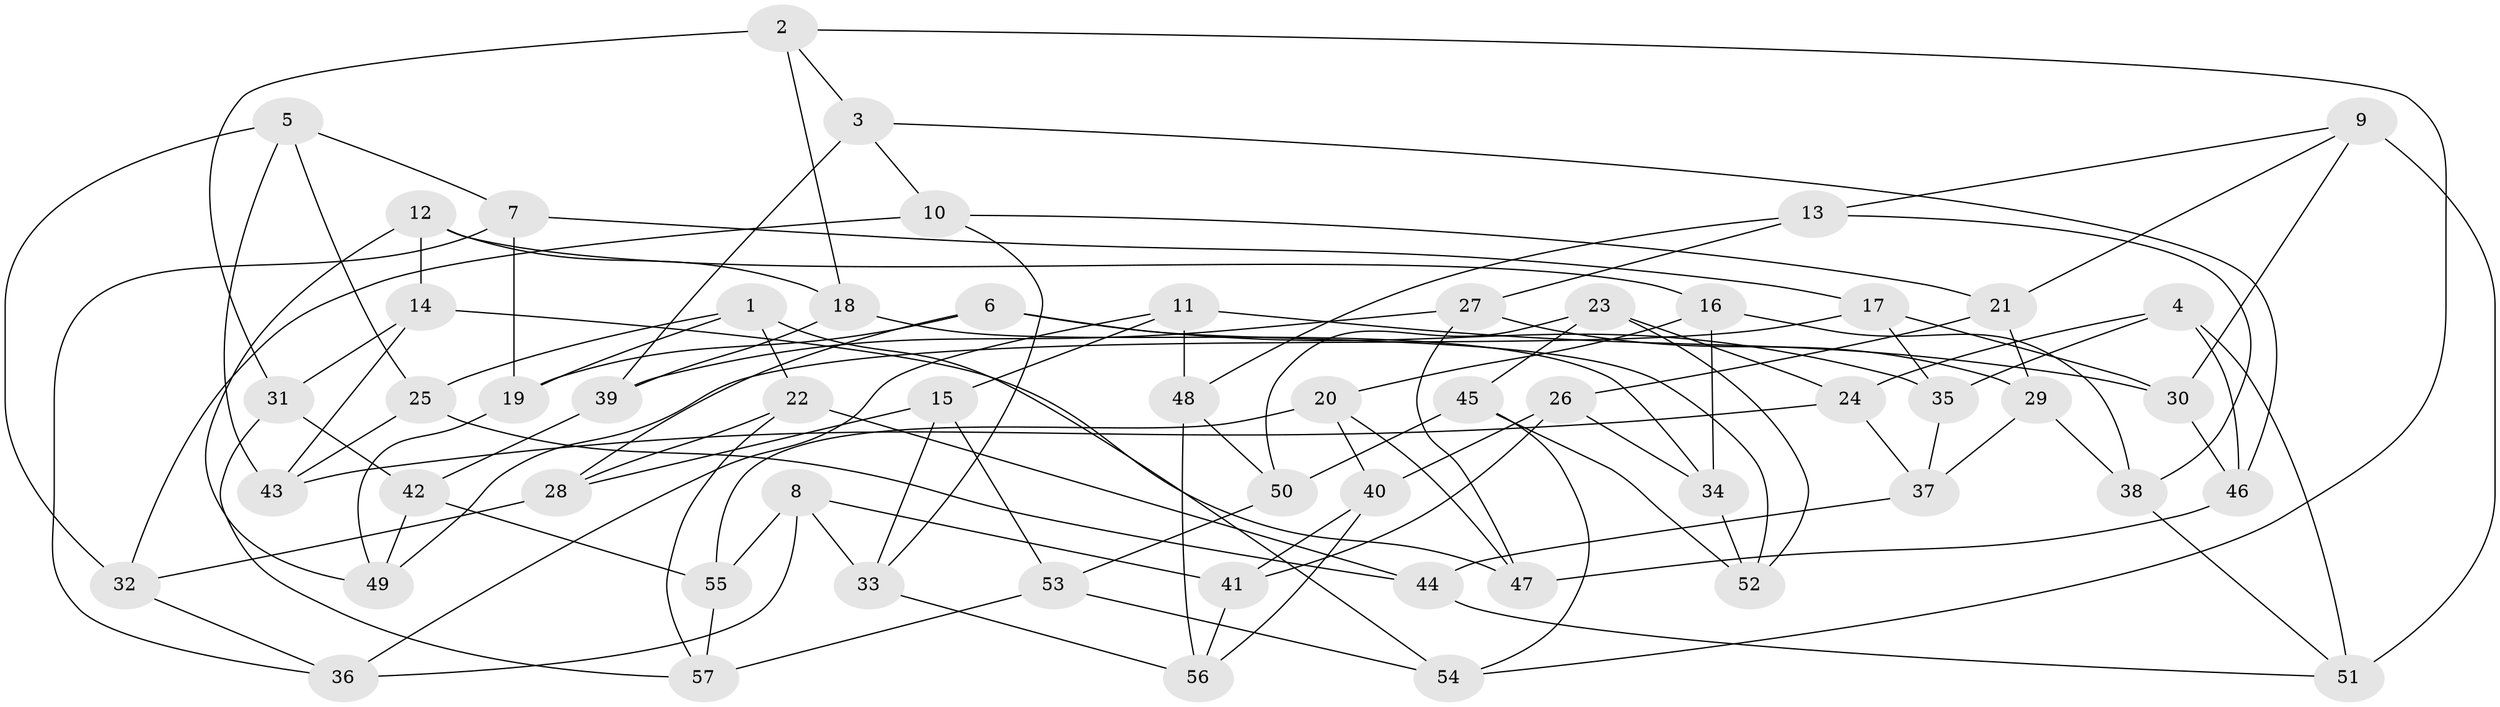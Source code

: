 // Generated by graph-tools (version 1.1) at 2025/26/03/09/25 03:26:52]
// undirected, 57 vertices, 114 edges
graph export_dot {
graph [start="1"]
  node [color=gray90,style=filled];
  1;
  2;
  3;
  4;
  5;
  6;
  7;
  8;
  9;
  10;
  11;
  12;
  13;
  14;
  15;
  16;
  17;
  18;
  19;
  20;
  21;
  22;
  23;
  24;
  25;
  26;
  27;
  28;
  29;
  30;
  31;
  32;
  33;
  34;
  35;
  36;
  37;
  38;
  39;
  40;
  41;
  42;
  43;
  44;
  45;
  46;
  47;
  48;
  49;
  50;
  51;
  52;
  53;
  54;
  55;
  56;
  57;
  1 -- 25;
  1 -- 54;
  1 -- 22;
  1 -- 19;
  2 -- 31;
  2 -- 3;
  2 -- 54;
  2 -- 18;
  3 -- 10;
  3 -- 39;
  3 -- 46;
  4 -- 24;
  4 -- 51;
  4 -- 35;
  4 -- 46;
  5 -- 43;
  5 -- 32;
  5 -- 25;
  5 -- 7;
  6 -- 28;
  6 -- 52;
  6 -- 35;
  6 -- 19;
  7 -- 17;
  7 -- 36;
  7 -- 19;
  8 -- 55;
  8 -- 41;
  8 -- 36;
  8 -- 33;
  9 -- 13;
  9 -- 30;
  9 -- 21;
  9 -- 51;
  10 -- 21;
  10 -- 33;
  10 -- 32;
  11 -- 30;
  11 -- 15;
  11 -- 48;
  11 -- 36;
  12 -- 16;
  12 -- 18;
  12 -- 14;
  12 -- 49;
  13 -- 27;
  13 -- 48;
  13 -- 38;
  14 -- 47;
  14 -- 43;
  14 -- 31;
  15 -- 33;
  15 -- 53;
  15 -- 28;
  16 -- 34;
  16 -- 38;
  16 -- 20;
  17 -- 35;
  17 -- 49;
  17 -- 30;
  18 -- 39;
  18 -- 34;
  19 -- 49;
  20 -- 40;
  20 -- 47;
  20 -- 55;
  21 -- 29;
  21 -- 26;
  22 -- 28;
  22 -- 44;
  22 -- 57;
  23 -- 52;
  23 -- 24;
  23 -- 45;
  23 -- 50;
  24 -- 37;
  24 -- 43;
  25 -- 43;
  25 -- 44;
  26 -- 41;
  26 -- 34;
  26 -- 40;
  27 -- 47;
  27 -- 29;
  27 -- 39;
  28 -- 32;
  29 -- 38;
  29 -- 37;
  30 -- 46;
  31 -- 42;
  31 -- 57;
  32 -- 36;
  33 -- 56;
  34 -- 52;
  35 -- 37;
  37 -- 44;
  38 -- 51;
  39 -- 42;
  40 -- 56;
  40 -- 41;
  41 -- 56;
  42 -- 55;
  42 -- 49;
  44 -- 51;
  45 -- 50;
  45 -- 54;
  45 -- 52;
  46 -- 47;
  48 -- 50;
  48 -- 56;
  50 -- 53;
  53 -- 54;
  53 -- 57;
  55 -- 57;
}
